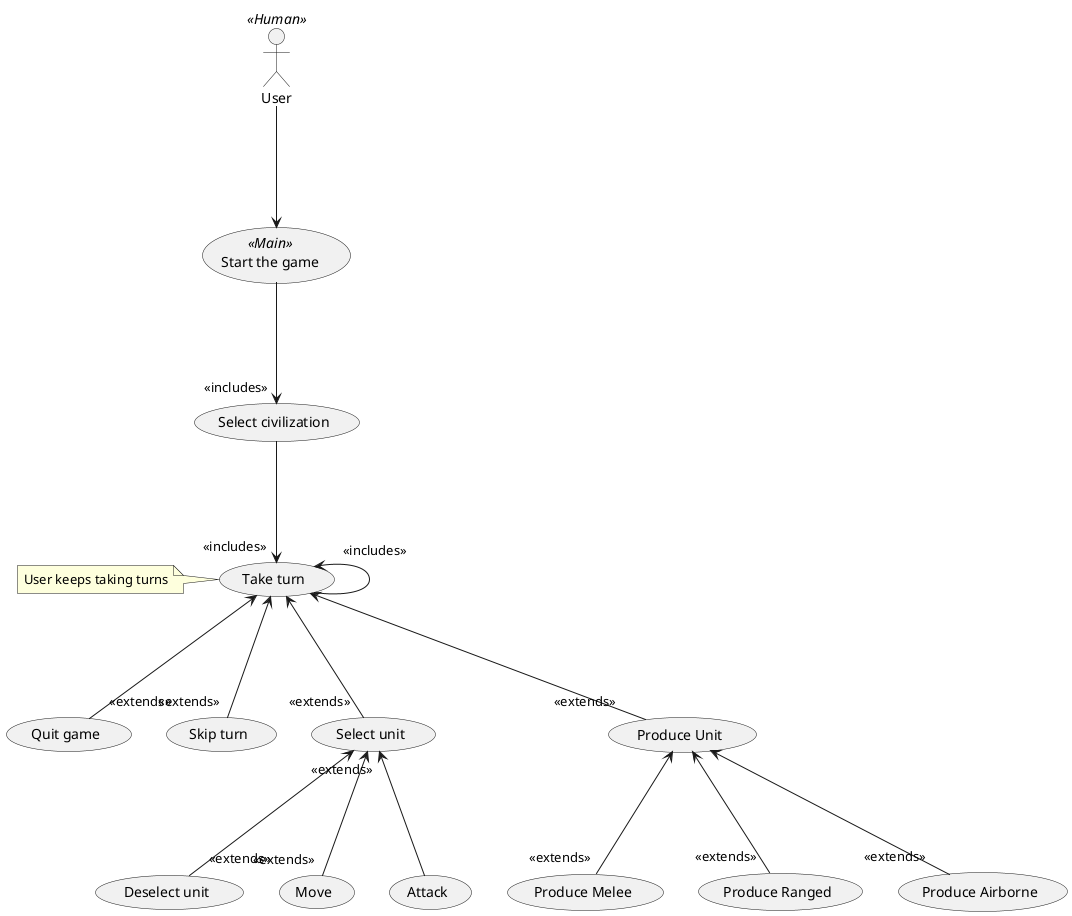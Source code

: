 @startuml
User << Human >>
(Start the game) as (Use) << Main >>
(Select civilization) as (SelectCiv)
(Quit game) as (Quit)
(Take turn) as (Turn)
(Skip turn) as (Skip)
(Select unit) as (SUnit)
(Deselect unit) as (DSUnit)
(Move) as (Move)
(Attack) as (Attack)
(Produce Unit) as (Produce)
(Produce Melee) as (PM)
(Produce Ranged) as (PR)
(Produce Airborne) as (PA)

(Turn) "<<includes>>"<-- (Turn)

(Use) --->"<<includes>>" (SelectCiv)
(User) ---> (Use)
SelectCiv --->"<<includes>>" (Turn)
(Turn) <---"<<extends>>" (Quit)
(Turn) <---"<<extends>>" (Skip)
(Turn) <---"<<extends>>" (SUnit)
(SUnit) <---"<<extends>>" (DSUnit)
(SUnit) <---"<<extends>>" (Move)
(SUnit) "<<extends>>"<--- (Attack)
(Turn) <---"<<extends>>" (Produce)
(Produce) <---"<<extends>>" (PM)
(Produce) <---"<<extends>>" (PR)
(Produce) <---"<<extends>>" (PA)


note left of (Turn)
User keeps taking turns
end note

' for a Piazza question
' (1) as (Action1)
' (2) as (Action2)
' (3) as (Action3)

' User --> Turn
' (Turn) "<<includes>>"<--- (Turn)
' (Turn) "<<extends>>"<--- (Action1)
' (Turn) "<<extends>>"<--- (Action2)
' (Turn) <---"<<extends>>" (Action3)

@enduml